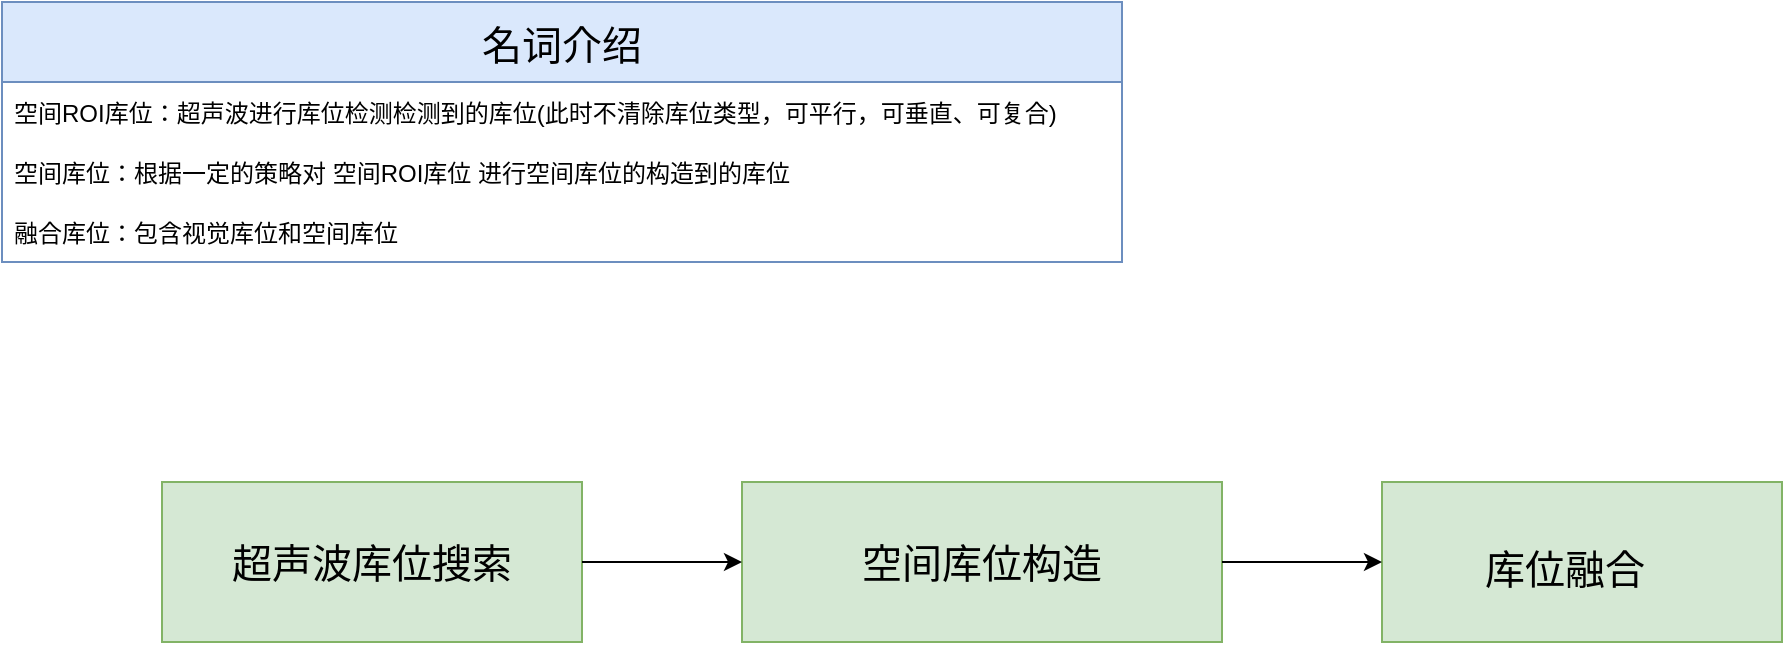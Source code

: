 <mxfile version="15.5.4" type="github">
  <diagram id="cVR37ZmWGLsnPl2WjFdK" name="第 1 页">
    <mxGraphModel dx="1221" dy="631" grid="1" gridSize="10" guides="1" tooltips="1" connect="1" arrows="1" fold="1" page="1" pageScale="1" pageWidth="827" pageHeight="1169" math="0" shadow="0">
      <root>
        <mxCell id="0" />
        <mxCell id="1" parent="0" />
        <mxCell id="-53x6ZhHskoMFxqWoibM-1" value="名词介绍" style="swimlane;fontStyle=0;childLayout=stackLayout;horizontal=1;startSize=40;horizontalStack=0;resizeParent=1;resizeParentMax=0;resizeLast=0;collapsible=1;marginBottom=0;fillColor=#dae8fc;strokeColor=#6c8ebf;fontSize=20;" vertex="1" parent="1">
          <mxGeometry x="70" y="40" width="560" height="130" as="geometry" />
        </mxCell>
        <mxCell id="-53x6ZhHskoMFxqWoibM-2" value="空间ROI库位：超声波进行库位检测检测到的库位(此时不清除库位类型，可平行，可垂直、可复合)" style="text;strokeColor=none;fillColor=none;align=left;verticalAlign=middle;spacingLeft=4;spacingRight=4;overflow=hidden;points=[[0,0.5],[1,0.5]];portConstraint=eastwest;rotatable=0;fontStyle=0" vertex="1" parent="-53x6ZhHskoMFxqWoibM-1">
          <mxGeometry y="40" width="560" height="30" as="geometry" />
        </mxCell>
        <mxCell id="-53x6ZhHskoMFxqWoibM-5" value="空间库位：根据一定的策略对 空间ROI库位 进行空间库位的构造到的库位" style="text;strokeColor=none;fillColor=none;align=left;verticalAlign=middle;spacingLeft=4;spacingRight=4;overflow=hidden;points=[[0,0.5],[1,0.5]];portConstraint=eastwest;rotatable=0;fontStyle=0" vertex="1" parent="-53x6ZhHskoMFxqWoibM-1">
          <mxGeometry y="70" width="560" height="30" as="geometry" />
        </mxCell>
        <mxCell id="-53x6ZhHskoMFxqWoibM-4" value="融合库位：包含视觉库位和空间库位" style="text;strokeColor=none;fillColor=none;align=left;verticalAlign=middle;spacingLeft=4;spacingRight=4;overflow=hidden;points=[[0,0.5],[1,0.5]];portConstraint=eastwest;rotatable=0;" vertex="1" parent="-53x6ZhHskoMFxqWoibM-1">
          <mxGeometry y="100" width="560" height="30" as="geometry" />
        </mxCell>
        <mxCell id="-53x6ZhHskoMFxqWoibM-6" value="" style="rounded=0;whiteSpace=wrap;html=1;fontSize=20;fillColor=#d5e8d4;strokeColor=#82b366;" vertex="1" parent="1">
          <mxGeometry x="150" y="280" width="210" height="80" as="geometry" />
        </mxCell>
        <mxCell id="-53x6ZhHskoMFxqWoibM-9" value="" style="rounded=0;whiteSpace=wrap;html=1;fontSize=20;fillColor=#d5e8d4;strokeColor=#82b366;" vertex="1" parent="1">
          <mxGeometry x="440" y="280" width="240" height="80" as="geometry" />
        </mxCell>
        <mxCell id="-53x6ZhHskoMFxqWoibM-11" value="空间库位构造" style="text;html=1;strokeColor=none;fillColor=none;align=center;verticalAlign=middle;whiteSpace=wrap;rounded=0;fontSize=20;fontColor=#000000;" vertex="1" parent="1">
          <mxGeometry x="470" y="305" width="180" height="30" as="geometry" />
        </mxCell>
        <mxCell id="-53x6ZhHskoMFxqWoibM-13" value="超声波库位搜索" style="text;html=1;strokeColor=none;fillColor=none;align=center;verticalAlign=middle;whiteSpace=wrap;rounded=0;fontSize=20;fontColor=#000000;" vertex="1" parent="1">
          <mxGeometry x="160" y="305" width="190" height="30" as="geometry" />
        </mxCell>
        <mxCell id="-53x6ZhHskoMFxqWoibM-14" value="" style="rounded=0;whiteSpace=wrap;html=1;fontSize=20;fillColor=#d5e8d4;strokeColor=#82b366;" vertex="1" parent="1">
          <mxGeometry x="760" y="280" width="200" height="80" as="geometry" />
        </mxCell>
        <mxCell id="-53x6ZhHskoMFxqWoibM-15" value="库位融合" style="text;html=1;strokeColor=none;fillColor=none;align=center;verticalAlign=middle;whiteSpace=wrap;rounded=0;fontSize=20;fontColor=#000000;" vertex="1" parent="1">
          <mxGeometry x="810" y="310" width="83" height="25" as="geometry" />
        </mxCell>
        <mxCell id="-53x6ZhHskoMFxqWoibM-16" value="" style="endArrow=classic;html=1;rounded=0;fontSize=20;fontColor=#000000;exitX=1;exitY=0.5;exitDx=0;exitDy=0;entryX=0;entryY=0.5;entryDx=0;entryDy=0;" edge="1" parent="1" source="-53x6ZhHskoMFxqWoibM-6" target="-53x6ZhHskoMFxqWoibM-9">
          <mxGeometry width="50" height="50" relative="1" as="geometry">
            <mxPoint x="400" y="480" as="sourcePoint" />
            <mxPoint x="630" y="330" as="targetPoint" />
          </mxGeometry>
        </mxCell>
        <mxCell id="-53x6ZhHskoMFxqWoibM-17" value="" style="endArrow=classic;html=1;rounded=0;fontSize=20;fontColor=#000000;exitX=1;exitY=0.5;exitDx=0;exitDy=0;" edge="1" parent="1" source="-53x6ZhHskoMFxqWoibM-9" target="-53x6ZhHskoMFxqWoibM-14">
          <mxGeometry width="50" height="50" relative="1" as="geometry">
            <mxPoint x="750" y="490" as="sourcePoint" />
            <mxPoint x="800" y="440" as="targetPoint" />
          </mxGeometry>
        </mxCell>
      </root>
    </mxGraphModel>
  </diagram>
</mxfile>
